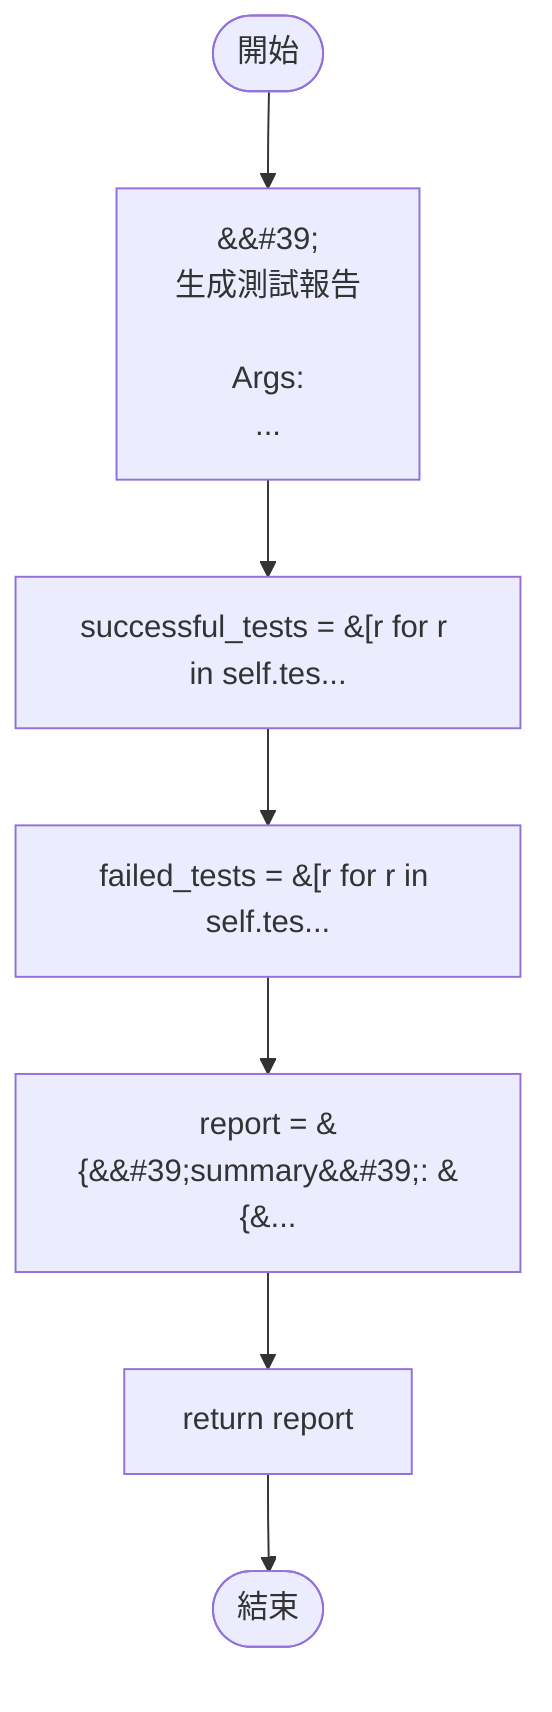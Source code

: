 flowchart TB
    n1([開始])
    n2([結束])
    n3[&amp;&#35;39;\n        生成測試報告\n\n        Args:\n         ...]
    n4[successful_tests = &#91;r for r in self.tes...]
    n5[failed_tests = &#91;r for r in self.tes...]
    n6[report = &#123;&amp;&#35;39;summary&amp;&#35;39;: &#123;&...]
    n7[return report]
    n1 --> n3
    n3 --> n4
    n4 --> n5
    n5 --> n6
    n6 --> n7
    n7 --> n2